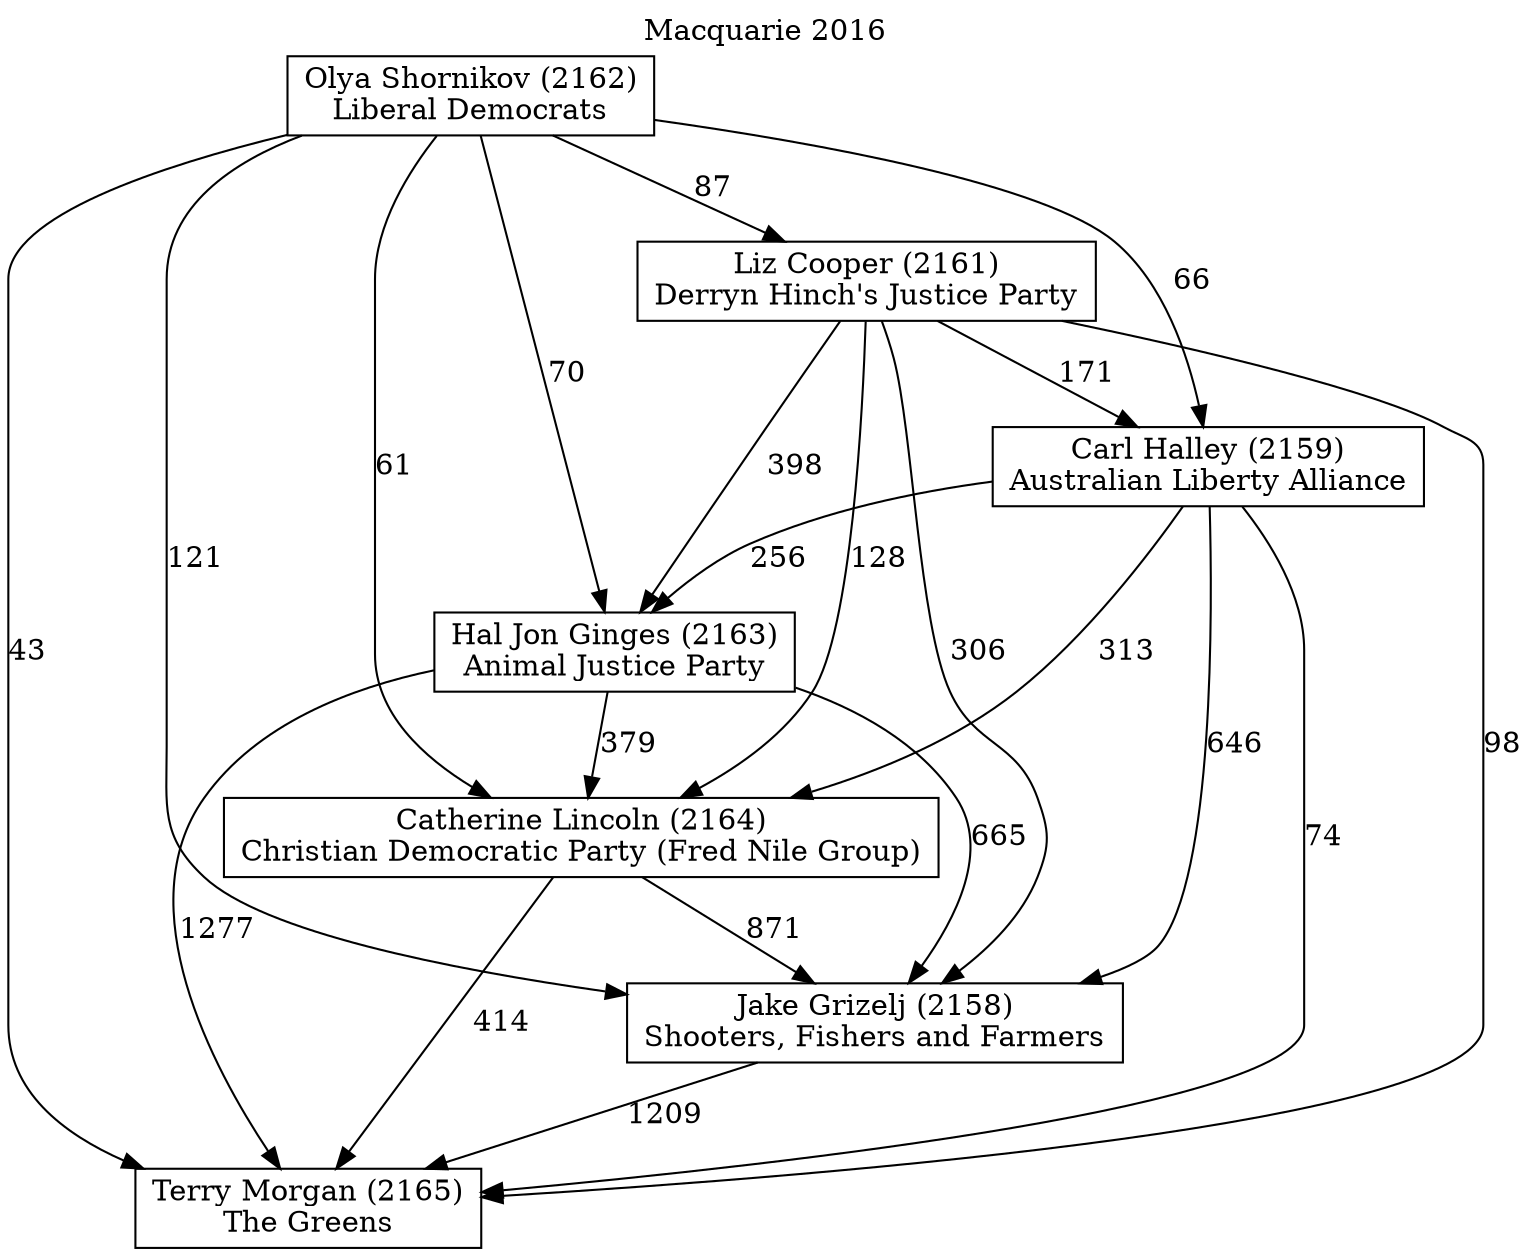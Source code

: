 // House preference flow
digraph "Terry Morgan (2165)_Macquarie_2016" {
	graph [label="Macquarie 2016" labelloc=t]
	node [shape=box]
	"Terry Morgan (2165)" [label="Terry Morgan (2165)
The Greens"]
	"Jake Grizelj (2158)" [label="Jake Grizelj (2158)
Shooters, Fishers and Farmers"]
	"Catherine Lincoln (2164)" [label="Catherine Lincoln (2164)
Christian Democratic Party (Fred Nile Group)"]
	"Hal Jon Ginges (2163)" [label="Hal Jon Ginges (2163)
Animal Justice Party"]
	"Carl Halley (2159)" [label="Carl Halley (2159)
Australian Liberty Alliance"]
	"Liz Cooper (2161)" [label="Liz Cooper (2161)
Derryn Hinch's Justice Party"]
	"Olya Shornikov (2162)" [label="Olya Shornikov (2162)
Liberal Democrats"]
	"Terry Morgan (2165)" [label="Terry Morgan (2165)
The Greens"]
	"Catherine Lincoln (2164)" [label="Catherine Lincoln (2164)
Christian Democratic Party (Fred Nile Group)"]
	"Hal Jon Ginges (2163)" [label="Hal Jon Ginges (2163)
Animal Justice Party"]
	"Carl Halley (2159)" [label="Carl Halley (2159)
Australian Liberty Alliance"]
	"Liz Cooper (2161)" [label="Liz Cooper (2161)
Derryn Hinch's Justice Party"]
	"Olya Shornikov (2162)" [label="Olya Shornikov (2162)
Liberal Democrats"]
	"Terry Morgan (2165)" [label="Terry Morgan (2165)
The Greens"]
	"Hal Jon Ginges (2163)" [label="Hal Jon Ginges (2163)
Animal Justice Party"]
	"Carl Halley (2159)" [label="Carl Halley (2159)
Australian Liberty Alliance"]
	"Liz Cooper (2161)" [label="Liz Cooper (2161)
Derryn Hinch's Justice Party"]
	"Olya Shornikov (2162)" [label="Olya Shornikov (2162)
Liberal Democrats"]
	"Terry Morgan (2165)" [label="Terry Morgan (2165)
The Greens"]
	"Carl Halley (2159)" [label="Carl Halley (2159)
Australian Liberty Alliance"]
	"Liz Cooper (2161)" [label="Liz Cooper (2161)
Derryn Hinch's Justice Party"]
	"Olya Shornikov (2162)" [label="Olya Shornikov (2162)
Liberal Democrats"]
	"Terry Morgan (2165)" [label="Terry Morgan (2165)
The Greens"]
	"Liz Cooper (2161)" [label="Liz Cooper (2161)
Derryn Hinch's Justice Party"]
	"Olya Shornikov (2162)" [label="Olya Shornikov (2162)
Liberal Democrats"]
	"Terry Morgan (2165)" [label="Terry Morgan (2165)
The Greens"]
	"Olya Shornikov (2162)" [label="Olya Shornikov (2162)
Liberal Democrats"]
	"Olya Shornikov (2162)" [label="Olya Shornikov (2162)
Liberal Democrats"]
	"Liz Cooper (2161)" [label="Liz Cooper (2161)
Derryn Hinch's Justice Party"]
	"Olya Shornikov (2162)" [label="Olya Shornikov (2162)
Liberal Democrats"]
	"Olya Shornikov (2162)" [label="Olya Shornikov (2162)
Liberal Democrats"]
	"Carl Halley (2159)" [label="Carl Halley (2159)
Australian Liberty Alliance"]
	"Liz Cooper (2161)" [label="Liz Cooper (2161)
Derryn Hinch's Justice Party"]
	"Olya Shornikov (2162)" [label="Olya Shornikov (2162)
Liberal Democrats"]
	"Carl Halley (2159)" [label="Carl Halley (2159)
Australian Liberty Alliance"]
	"Olya Shornikov (2162)" [label="Olya Shornikov (2162)
Liberal Democrats"]
	"Olya Shornikov (2162)" [label="Olya Shornikov (2162)
Liberal Democrats"]
	"Liz Cooper (2161)" [label="Liz Cooper (2161)
Derryn Hinch's Justice Party"]
	"Olya Shornikov (2162)" [label="Olya Shornikov (2162)
Liberal Democrats"]
	"Olya Shornikov (2162)" [label="Olya Shornikov (2162)
Liberal Democrats"]
	"Hal Jon Ginges (2163)" [label="Hal Jon Ginges (2163)
Animal Justice Party"]
	"Carl Halley (2159)" [label="Carl Halley (2159)
Australian Liberty Alliance"]
	"Liz Cooper (2161)" [label="Liz Cooper (2161)
Derryn Hinch's Justice Party"]
	"Olya Shornikov (2162)" [label="Olya Shornikov (2162)
Liberal Democrats"]
	"Hal Jon Ginges (2163)" [label="Hal Jon Ginges (2163)
Animal Justice Party"]
	"Liz Cooper (2161)" [label="Liz Cooper (2161)
Derryn Hinch's Justice Party"]
	"Olya Shornikov (2162)" [label="Olya Shornikov (2162)
Liberal Democrats"]
	"Hal Jon Ginges (2163)" [label="Hal Jon Ginges (2163)
Animal Justice Party"]
	"Olya Shornikov (2162)" [label="Olya Shornikov (2162)
Liberal Democrats"]
	"Olya Shornikov (2162)" [label="Olya Shornikov (2162)
Liberal Democrats"]
	"Liz Cooper (2161)" [label="Liz Cooper (2161)
Derryn Hinch's Justice Party"]
	"Olya Shornikov (2162)" [label="Olya Shornikov (2162)
Liberal Democrats"]
	"Olya Shornikov (2162)" [label="Olya Shornikov (2162)
Liberal Democrats"]
	"Carl Halley (2159)" [label="Carl Halley (2159)
Australian Liberty Alliance"]
	"Liz Cooper (2161)" [label="Liz Cooper (2161)
Derryn Hinch's Justice Party"]
	"Olya Shornikov (2162)" [label="Olya Shornikov (2162)
Liberal Democrats"]
	"Carl Halley (2159)" [label="Carl Halley (2159)
Australian Liberty Alliance"]
	"Olya Shornikov (2162)" [label="Olya Shornikov (2162)
Liberal Democrats"]
	"Olya Shornikov (2162)" [label="Olya Shornikov (2162)
Liberal Democrats"]
	"Liz Cooper (2161)" [label="Liz Cooper (2161)
Derryn Hinch's Justice Party"]
	"Olya Shornikov (2162)" [label="Olya Shornikov (2162)
Liberal Democrats"]
	"Olya Shornikov (2162)" [label="Olya Shornikov (2162)
Liberal Democrats"]
	"Catherine Lincoln (2164)" [label="Catherine Lincoln (2164)
Christian Democratic Party (Fred Nile Group)"]
	"Hal Jon Ginges (2163)" [label="Hal Jon Ginges (2163)
Animal Justice Party"]
	"Carl Halley (2159)" [label="Carl Halley (2159)
Australian Liberty Alliance"]
	"Liz Cooper (2161)" [label="Liz Cooper (2161)
Derryn Hinch's Justice Party"]
	"Olya Shornikov (2162)" [label="Olya Shornikov (2162)
Liberal Democrats"]
	"Catherine Lincoln (2164)" [label="Catherine Lincoln (2164)
Christian Democratic Party (Fred Nile Group)"]
	"Carl Halley (2159)" [label="Carl Halley (2159)
Australian Liberty Alliance"]
	"Liz Cooper (2161)" [label="Liz Cooper (2161)
Derryn Hinch's Justice Party"]
	"Olya Shornikov (2162)" [label="Olya Shornikov (2162)
Liberal Democrats"]
	"Catherine Lincoln (2164)" [label="Catherine Lincoln (2164)
Christian Democratic Party (Fred Nile Group)"]
	"Liz Cooper (2161)" [label="Liz Cooper (2161)
Derryn Hinch's Justice Party"]
	"Olya Shornikov (2162)" [label="Olya Shornikov (2162)
Liberal Democrats"]
	"Catherine Lincoln (2164)" [label="Catherine Lincoln (2164)
Christian Democratic Party (Fred Nile Group)"]
	"Olya Shornikov (2162)" [label="Olya Shornikov (2162)
Liberal Democrats"]
	"Olya Shornikov (2162)" [label="Olya Shornikov (2162)
Liberal Democrats"]
	"Liz Cooper (2161)" [label="Liz Cooper (2161)
Derryn Hinch's Justice Party"]
	"Olya Shornikov (2162)" [label="Olya Shornikov (2162)
Liberal Democrats"]
	"Olya Shornikov (2162)" [label="Olya Shornikov (2162)
Liberal Democrats"]
	"Carl Halley (2159)" [label="Carl Halley (2159)
Australian Liberty Alliance"]
	"Liz Cooper (2161)" [label="Liz Cooper (2161)
Derryn Hinch's Justice Party"]
	"Olya Shornikov (2162)" [label="Olya Shornikov (2162)
Liberal Democrats"]
	"Carl Halley (2159)" [label="Carl Halley (2159)
Australian Liberty Alliance"]
	"Olya Shornikov (2162)" [label="Olya Shornikov (2162)
Liberal Democrats"]
	"Olya Shornikov (2162)" [label="Olya Shornikov (2162)
Liberal Democrats"]
	"Liz Cooper (2161)" [label="Liz Cooper (2161)
Derryn Hinch's Justice Party"]
	"Olya Shornikov (2162)" [label="Olya Shornikov (2162)
Liberal Democrats"]
	"Olya Shornikov (2162)" [label="Olya Shornikov (2162)
Liberal Democrats"]
	"Hal Jon Ginges (2163)" [label="Hal Jon Ginges (2163)
Animal Justice Party"]
	"Carl Halley (2159)" [label="Carl Halley (2159)
Australian Liberty Alliance"]
	"Liz Cooper (2161)" [label="Liz Cooper (2161)
Derryn Hinch's Justice Party"]
	"Olya Shornikov (2162)" [label="Olya Shornikov (2162)
Liberal Democrats"]
	"Hal Jon Ginges (2163)" [label="Hal Jon Ginges (2163)
Animal Justice Party"]
	"Liz Cooper (2161)" [label="Liz Cooper (2161)
Derryn Hinch's Justice Party"]
	"Olya Shornikov (2162)" [label="Olya Shornikov (2162)
Liberal Democrats"]
	"Hal Jon Ginges (2163)" [label="Hal Jon Ginges (2163)
Animal Justice Party"]
	"Olya Shornikov (2162)" [label="Olya Shornikov (2162)
Liberal Democrats"]
	"Olya Shornikov (2162)" [label="Olya Shornikov (2162)
Liberal Democrats"]
	"Liz Cooper (2161)" [label="Liz Cooper (2161)
Derryn Hinch's Justice Party"]
	"Olya Shornikov (2162)" [label="Olya Shornikov (2162)
Liberal Democrats"]
	"Olya Shornikov (2162)" [label="Olya Shornikov (2162)
Liberal Democrats"]
	"Carl Halley (2159)" [label="Carl Halley (2159)
Australian Liberty Alliance"]
	"Liz Cooper (2161)" [label="Liz Cooper (2161)
Derryn Hinch's Justice Party"]
	"Olya Shornikov (2162)" [label="Olya Shornikov (2162)
Liberal Democrats"]
	"Carl Halley (2159)" [label="Carl Halley (2159)
Australian Liberty Alliance"]
	"Olya Shornikov (2162)" [label="Olya Shornikov (2162)
Liberal Democrats"]
	"Olya Shornikov (2162)" [label="Olya Shornikov (2162)
Liberal Democrats"]
	"Liz Cooper (2161)" [label="Liz Cooper (2161)
Derryn Hinch's Justice Party"]
	"Olya Shornikov (2162)" [label="Olya Shornikov (2162)
Liberal Democrats"]
	"Olya Shornikov (2162)" [label="Olya Shornikov (2162)
Liberal Democrats"]
	"Jake Grizelj (2158)" [label="Jake Grizelj (2158)
Shooters, Fishers and Farmers"]
	"Catherine Lincoln (2164)" [label="Catherine Lincoln (2164)
Christian Democratic Party (Fred Nile Group)"]
	"Hal Jon Ginges (2163)" [label="Hal Jon Ginges (2163)
Animal Justice Party"]
	"Carl Halley (2159)" [label="Carl Halley (2159)
Australian Liberty Alliance"]
	"Liz Cooper (2161)" [label="Liz Cooper (2161)
Derryn Hinch's Justice Party"]
	"Olya Shornikov (2162)" [label="Olya Shornikov (2162)
Liberal Democrats"]
	"Jake Grizelj (2158)" [label="Jake Grizelj (2158)
Shooters, Fishers and Farmers"]
	"Hal Jon Ginges (2163)" [label="Hal Jon Ginges (2163)
Animal Justice Party"]
	"Carl Halley (2159)" [label="Carl Halley (2159)
Australian Liberty Alliance"]
	"Liz Cooper (2161)" [label="Liz Cooper (2161)
Derryn Hinch's Justice Party"]
	"Olya Shornikov (2162)" [label="Olya Shornikov (2162)
Liberal Democrats"]
	"Jake Grizelj (2158)" [label="Jake Grizelj (2158)
Shooters, Fishers and Farmers"]
	"Carl Halley (2159)" [label="Carl Halley (2159)
Australian Liberty Alliance"]
	"Liz Cooper (2161)" [label="Liz Cooper (2161)
Derryn Hinch's Justice Party"]
	"Olya Shornikov (2162)" [label="Olya Shornikov (2162)
Liberal Democrats"]
	"Jake Grizelj (2158)" [label="Jake Grizelj (2158)
Shooters, Fishers and Farmers"]
	"Liz Cooper (2161)" [label="Liz Cooper (2161)
Derryn Hinch's Justice Party"]
	"Olya Shornikov (2162)" [label="Olya Shornikov (2162)
Liberal Democrats"]
	"Jake Grizelj (2158)" [label="Jake Grizelj (2158)
Shooters, Fishers and Farmers"]
	"Olya Shornikov (2162)" [label="Olya Shornikov (2162)
Liberal Democrats"]
	"Olya Shornikov (2162)" [label="Olya Shornikov (2162)
Liberal Democrats"]
	"Liz Cooper (2161)" [label="Liz Cooper (2161)
Derryn Hinch's Justice Party"]
	"Olya Shornikov (2162)" [label="Olya Shornikov (2162)
Liberal Democrats"]
	"Olya Shornikov (2162)" [label="Olya Shornikov (2162)
Liberal Democrats"]
	"Carl Halley (2159)" [label="Carl Halley (2159)
Australian Liberty Alliance"]
	"Liz Cooper (2161)" [label="Liz Cooper (2161)
Derryn Hinch's Justice Party"]
	"Olya Shornikov (2162)" [label="Olya Shornikov (2162)
Liberal Democrats"]
	"Carl Halley (2159)" [label="Carl Halley (2159)
Australian Liberty Alliance"]
	"Olya Shornikov (2162)" [label="Olya Shornikov (2162)
Liberal Democrats"]
	"Olya Shornikov (2162)" [label="Olya Shornikov (2162)
Liberal Democrats"]
	"Liz Cooper (2161)" [label="Liz Cooper (2161)
Derryn Hinch's Justice Party"]
	"Olya Shornikov (2162)" [label="Olya Shornikov (2162)
Liberal Democrats"]
	"Olya Shornikov (2162)" [label="Olya Shornikov (2162)
Liberal Democrats"]
	"Hal Jon Ginges (2163)" [label="Hal Jon Ginges (2163)
Animal Justice Party"]
	"Carl Halley (2159)" [label="Carl Halley (2159)
Australian Liberty Alliance"]
	"Liz Cooper (2161)" [label="Liz Cooper (2161)
Derryn Hinch's Justice Party"]
	"Olya Shornikov (2162)" [label="Olya Shornikov (2162)
Liberal Democrats"]
	"Hal Jon Ginges (2163)" [label="Hal Jon Ginges (2163)
Animal Justice Party"]
	"Liz Cooper (2161)" [label="Liz Cooper (2161)
Derryn Hinch's Justice Party"]
	"Olya Shornikov (2162)" [label="Olya Shornikov (2162)
Liberal Democrats"]
	"Hal Jon Ginges (2163)" [label="Hal Jon Ginges (2163)
Animal Justice Party"]
	"Olya Shornikov (2162)" [label="Olya Shornikov (2162)
Liberal Democrats"]
	"Olya Shornikov (2162)" [label="Olya Shornikov (2162)
Liberal Democrats"]
	"Liz Cooper (2161)" [label="Liz Cooper (2161)
Derryn Hinch's Justice Party"]
	"Olya Shornikov (2162)" [label="Olya Shornikov (2162)
Liberal Democrats"]
	"Olya Shornikov (2162)" [label="Olya Shornikov (2162)
Liberal Democrats"]
	"Carl Halley (2159)" [label="Carl Halley (2159)
Australian Liberty Alliance"]
	"Liz Cooper (2161)" [label="Liz Cooper (2161)
Derryn Hinch's Justice Party"]
	"Olya Shornikov (2162)" [label="Olya Shornikov (2162)
Liberal Democrats"]
	"Carl Halley (2159)" [label="Carl Halley (2159)
Australian Liberty Alliance"]
	"Olya Shornikov (2162)" [label="Olya Shornikov (2162)
Liberal Democrats"]
	"Olya Shornikov (2162)" [label="Olya Shornikov (2162)
Liberal Democrats"]
	"Liz Cooper (2161)" [label="Liz Cooper (2161)
Derryn Hinch's Justice Party"]
	"Olya Shornikov (2162)" [label="Olya Shornikov (2162)
Liberal Democrats"]
	"Olya Shornikov (2162)" [label="Olya Shornikov (2162)
Liberal Democrats"]
	"Catherine Lincoln (2164)" [label="Catherine Lincoln (2164)
Christian Democratic Party (Fred Nile Group)"]
	"Hal Jon Ginges (2163)" [label="Hal Jon Ginges (2163)
Animal Justice Party"]
	"Carl Halley (2159)" [label="Carl Halley (2159)
Australian Liberty Alliance"]
	"Liz Cooper (2161)" [label="Liz Cooper (2161)
Derryn Hinch's Justice Party"]
	"Olya Shornikov (2162)" [label="Olya Shornikov (2162)
Liberal Democrats"]
	"Catherine Lincoln (2164)" [label="Catherine Lincoln (2164)
Christian Democratic Party (Fred Nile Group)"]
	"Carl Halley (2159)" [label="Carl Halley (2159)
Australian Liberty Alliance"]
	"Liz Cooper (2161)" [label="Liz Cooper (2161)
Derryn Hinch's Justice Party"]
	"Olya Shornikov (2162)" [label="Olya Shornikov (2162)
Liberal Democrats"]
	"Catherine Lincoln (2164)" [label="Catherine Lincoln (2164)
Christian Democratic Party (Fred Nile Group)"]
	"Liz Cooper (2161)" [label="Liz Cooper (2161)
Derryn Hinch's Justice Party"]
	"Olya Shornikov (2162)" [label="Olya Shornikov (2162)
Liberal Democrats"]
	"Catherine Lincoln (2164)" [label="Catherine Lincoln (2164)
Christian Democratic Party (Fred Nile Group)"]
	"Olya Shornikov (2162)" [label="Olya Shornikov (2162)
Liberal Democrats"]
	"Olya Shornikov (2162)" [label="Olya Shornikov (2162)
Liberal Democrats"]
	"Liz Cooper (2161)" [label="Liz Cooper (2161)
Derryn Hinch's Justice Party"]
	"Olya Shornikov (2162)" [label="Olya Shornikov (2162)
Liberal Democrats"]
	"Olya Shornikov (2162)" [label="Olya Shornikov (2162)
Liberal Democrats"]
	"Carl Halley (2159)" [label="Carl Halley (2159)
Australian Liberty Alliance"]
	"Liz Cooper (2161)" [label="Liz Cooper (2161)
Derryn Hinch's Justice Party"]
	"Olya Shornikov (2162)" [label="Olya Shornikov (2162)
Liberal Democrats"]
	"Carl Halley (2159)" [label="Carl Halley (2159)
Australian Liberty Alliance"]
	"Olya Shornikov (2162)" [label="Olya Shornikov (2162)
Liberal Democrats"]
	"Olya Shornikov (2162)" [label="Olya Shornikov (2162)
Liberal Democrats"]
	"Liz Cooper (2161)" [label="Liz Cooper (2161)
Derryn Hinch's Justice Party"]
	"Olya Shornikov (2162)" [label="Olya Shornikov (2162)
Liberal Democrats"]
	"Olya Shornikov (2162)" [label="Olya Shornikov (2162)
Liberal Democrats"]
	"Hal Jon Ginges (2163)" [label="Hal Jon Ginges (2163)
Animal Justice Party"]
	"Carl Halley (2159)" [label="Carl Halley (2159)
Australian Liberty Alliance"]
	"Liz Cooper (2161)" [label="Liz Cooper (2161)
Derryn Hinch's Justice Party"]
	"Olya Shornikov (2162)" [label="Olya Shornikov (2162)
Liberal Democrats"]
	"Hal Jon Ginges (2163)" [label="Hal Jon Ginges (2163)
Animal Justice Party"]
	"Liz Cooper (2161)" [label="Liz Cooper (2161)
Derryn Hinch's Justice Party"]
	"Olya Shornikov (2162)" [label="Olya Shornikov (2162)
Liberal Democrats"]
	"Hal Jon Ginges (2163)" [label="Hal Jon Ginges (2163)
Animal Justice Party"]
	"Olya Shornikov (2162)" [label="Olya Shornikov (2162)
Liberal Democrats"]
	"Olya Shornikov (2162)" [label="Olya Shornikov (2162)
Liberal Democrats"]
	"Liz Cooper (2161)" [label="Liz Cooper (2161)
Derryn Hinch's Justice Party"]
	"Olya Shornikov (2162)" [label="Olya Shornikov (2162)
Liberal Democrats"]
	"Olya Shornikov (2162)" [label="Olya Shornikov (2162)
Liberal Democrats"]
	"Carl Halley (2159)" [label="Carl Halley (2159)
Australian Liberty Alliance"]
	"Liz Cooper (2161)" [label="Liz Cooper (2161)
Derryn Hinch's Justice Party"]
	"Olya Shornikov (2162)" [label="Olya Shornikov (2162)
Liberal Democrats"]
	"Carl Halley (2159)" [label="Carl Halley (2159)
Australian Liberty Alliance"]
	"Olya Shornikov (2162)" [label="Olya Shornikov (2162)
Liberal Democrats"]
	"Olya Shornikov (2162)" [label="Olya Shornikov (2162)
Liberal Democrats"]
	"Liz Cooper (2161)" [label="Liz Cooper (2161)
Derryn Hinch's Justice Party"]
	"Olya Shornikov (2162)" [label="Olya Shornikov (2162)
Liberal Democrats"]
	"Olya Shornikov (2162)" [label="Olya Shornikov (2162)
Liberal Democrats"]
	"Jake Grizelj (2158)" -> "Terry Morgan (2165)" [label=1209]
	"Catherine Lincoln (2164)" -> "Jake Grizelj (2158)" [label=871]
	"Hal Jon Ginges (2163)" -> "Catherine Lincoln (2164)" [label=379]
	"Carl Halley (2159)" -> "Hal Jon Ginges (2163)" [label=256]
	"Liz Cooper (2161)" -> "Carl Halley (2159)" [label=171]
	"Olya Shornikov (2162)" -> "Liz Cooper (2161)" [label=87]
	"Catherine Lincoln (2164)" -> "Terry Morgan (2165)" [label=414]
	"Hal Jon Ginges (2163)" -> "Terry Morgan (2165)" [label=1277]
	"Carl Halley (2159)" -> "Terry Morgan (2165)" [label=74]
	"Liz Cooper (2161)" -> "Terry Morgan (2165)" [label=98]
	"Olya Shornikov (2162)" -> "Terry Morgan (2165)" [label=43]
	"Olya Shornikov (2162)" -> "Carl Halley (2159)" [label=66]
	"Liz Cooper (2161)" -> "Hal Jon Ginges (2163)" [label=398]
	"Olya Shornikov (2162)" -> "Hal Jon Ginges (2163)" [label=70]
	"Carl Halley (2159)" -> "Catherine Lincoln (2164)" [label=313]
	"Liz Cooper (2161)" -> "Catherine Lincoln (2164)" [label=128]
	"Olya Shornikov (2162)" -> "Catherine Lincoln (2164)" [label=61]
	"Hal Jon Ginges (2163)" -> "Jake Grizelj (2158)" [label=665]
	"Carl Halley (2159)" -> "Jake Grizelj (2158)" [label=646]
	"Liz Cooper (2161)" -> "Jake Grizelj (2158)" [label=306]
	"Olya Shornikov (2162)" -> "Jake Grizelj (2158)" [label=121]
}
